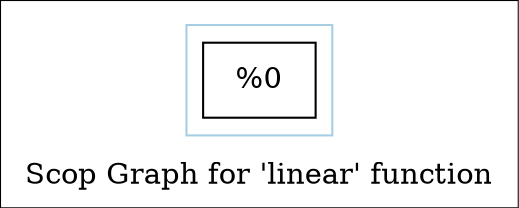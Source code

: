 digraph "Scop Graph for 'linear' function" {
	label="Scop Graph for 'linear' function";

	Node0xa300a0 [shape=record,label="{%0}"];
	colorscheme = "paired12"
        subgraph cluster_0x9dd7a0 {
          label = "";
          style = solid;
          color = 1
          Node0xa300a0;
        }
}
